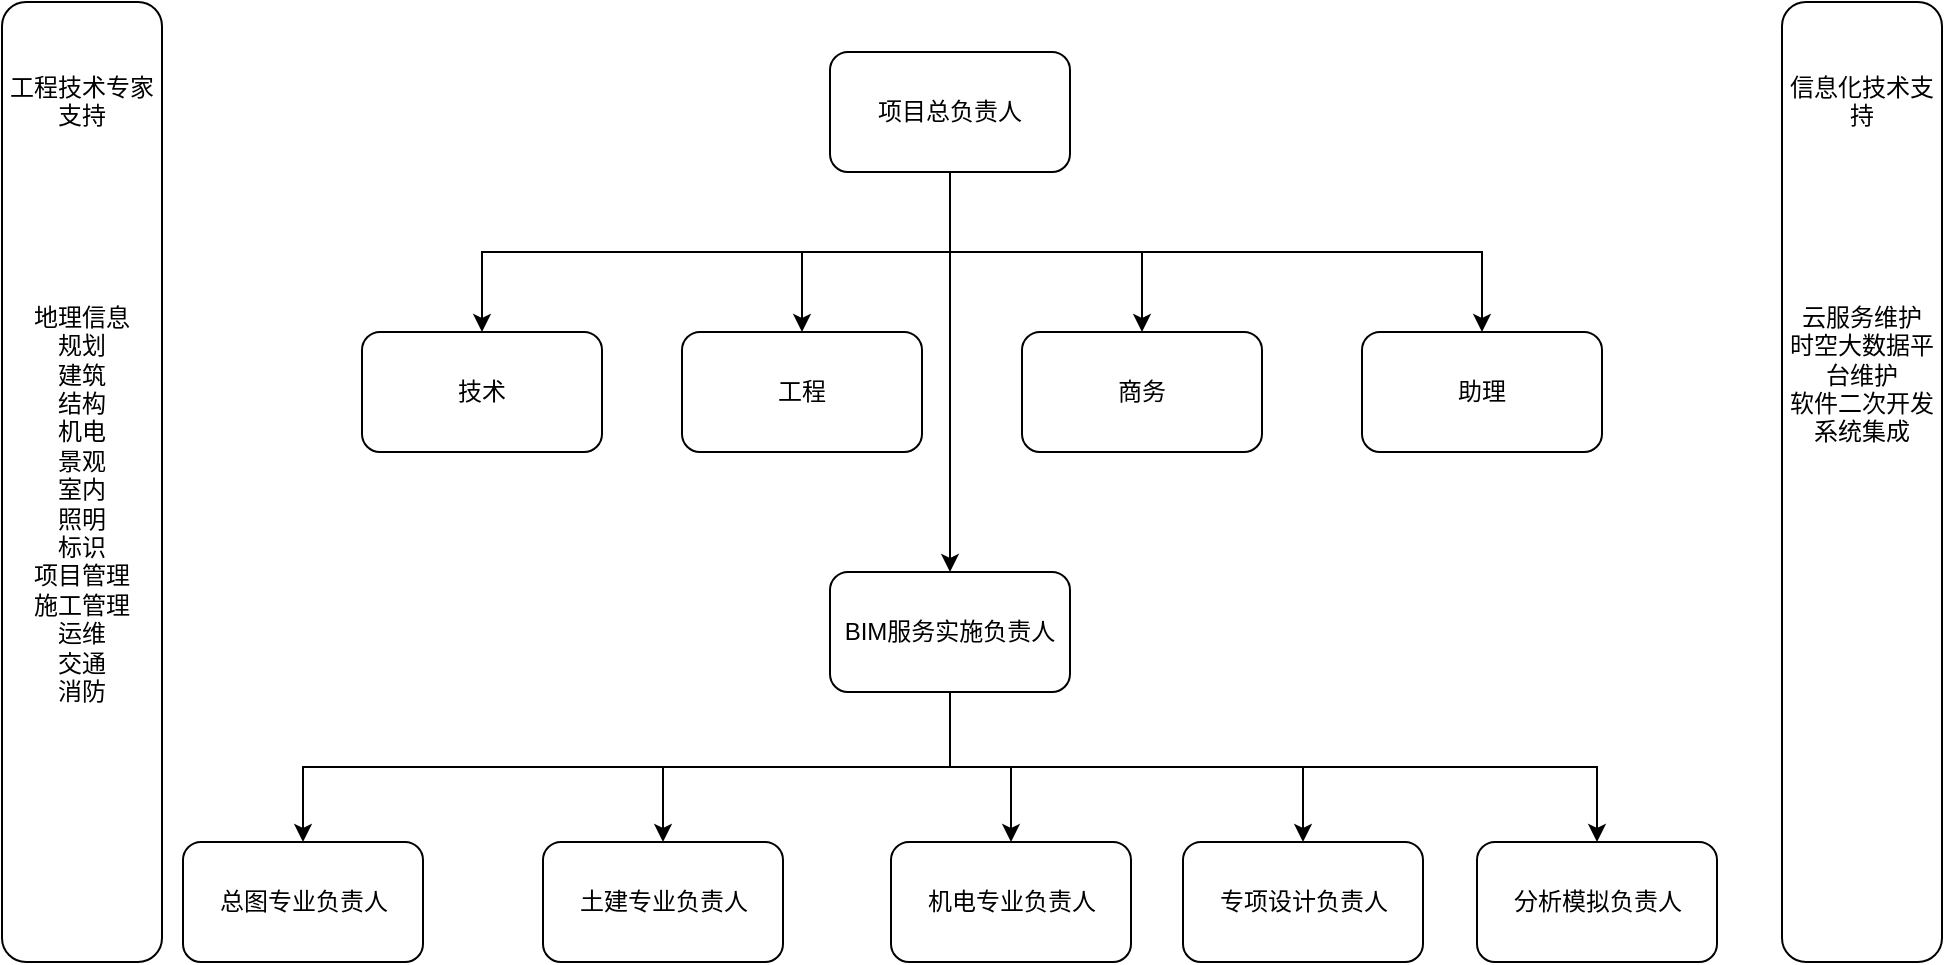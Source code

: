 <mxfile version="16.6.4" type="github">
  <diagram id="Q2HmtTXlxDsJjFdUvMVc" name="Page-1">
    <mxGraphModel dx="1422" dy="794" grid="1" gridSize="10" guides="1" tooltips="1" connect="1" arrows="1" fold="1" page="1" pageScale="1" pageWidth="827" pageHeight="1169" math="0" shadow="0">
      <root>
        <mxCell id="0" />
        <mxCell id="1" parent="0" />
        <mxCell id="B5RqDF4vkYCwVHz4ayuY-6" style="edgeStyle=orthogonalEdgeStyle;rounded=0;orthogonalLoop=1;jettySize=auto;html=1;" edge="1" parent="1" source="B5RqDF4vkYCwVHz4ayuY-1" target="B5RqDF4vkYCwVHz4ayuY-3">
          <mxGeometry relative="1" as="geometry" />
        </mxCell>
        <mxCell id="B5RqDF4vkYCwVHz4ayuY-7" style="edgeStyle=orthogonalEdgeStyle;rounded=0;orthogonalLoop=1;jettySize=auto;html=1;exitX=0.5;exitY=1;exitDx=0;exitDy=0;" edge="1" parent="1" source="B5RqDF4vkYCwVHz4ayuY-1" target="B5RqDF4vkYCwVHz4ayuY-2">
          <mxGeometry relative="1" as="geometry" />
        </mxCell>
        <mxCell id="B5RqDF4vkYCwVHz4ayuY-8" style="edgeStyle=orthogonalEdgeStyle;rounded=0;orthogonalLoop=1;jettySize=auto;html=1;" edge="1" parent="1" source="B5RqDF4vkYCwVHz4ayuY-1" target="B5RqDF4vkYCwVHz4ayuY-4">
          <mxGeometry relative="1" as="geometry" />
        </mxCell>
        <mxCell id="B5RqDF4vkYCwVHz4ayuY-9" style="edgeStyle=orthogonalEdgeStyle;rounded=0;orthogonalLoop=1;jettySize=auto;html=1;exitX=0.5;exitY=1;exitDx=0;exitDy=0;" edge="1" parent="1" source="B5RqDF4vkYCwVHz4ayuY-1" target="B5RqDF4vkYCwVHz4ayuY-5">
          <mxGeometry relative="1" as="geometry" />
        </mxCell>
        <mxCell id="B5RqDF4vkYCwVHz4ayuY-11" style="edgeStyle=orthogonalEdgeStyle;rounded=0;orthogonalLoop=1;jettySize=auto;html=1;" edge="1" parent="1" source="B5RqDF4vkYCwVHz4ayuY-1" target="B5RqDF4vkYCwVHz4ayuY-10">
          <mxGeometry relative="1" as="geometry" />
        </mxCell>
        <mxCell id="B5RqDF4vkYCwVHz4ayuY-1" value="项目总负责人" style="rounded=1;whiteSpace=wrap;html=1;" vertex="1" parent="1">
          <mxGeometry x="414" y="130" width="120" height="60" as="geometry" />
        </mxCell>
        <mxCell id="B5RqDF4vkYCwVHz4ayuY-2" value="技术" style="rounded=1;whiteSpace=wrap;html=1;" vertex="1" parent="1">
          <mxGeometry x="180" y="270" width="120" height="60" as="geometry" />
        </mxCell>
        <mxCell id="B5RqDF4vkYCwVHz4ayuY-3" value="工程" style="rounded=1;whiteSpace=wrap;html=1;" vertex="1" parent="1">
          <mxGeometry x="340" y="270" width="120" height="60" as="geometry" />
        </mxCell>
        <mxCell id="B5RqDF4vkYCwVHz4ayuY-4" value="商务" style="rounded=1;whiteSpace=wrap;html=1;" vertex="1" parent="1">
          <mxGeometry x="510" y="270" width="120" height="60" as="geometry" />
        </mxCell>
        <mxCell id="B5RqDF4vkYCwVHz4ayuY-5" value="助理" style="rounded=1;whiteSpace=wrap;html=1;" vertex="1" parent="1">
          <mxGeometry x="680" y="270" width="120" height="60" as="geometry" />
        </mxCell>
        <mxCell id="B5RqDF4vkYCwVHz4ayuY-18" style="edgeStyle=orthogonalEdgeStyle;rounded=0;orthogonalLoop=1;jettySize=auto;html=1;" edge="1" parent="1" source="B5RqDF4vkYCwVHz4ayuY-10" target="B5RqDF4vkYCwVHz4ayuY-14">
          <mxGeometry relative="1" as="geometry" />
        </mxCell>
        <mxCell id="B5RqDF4vkYCwVHz4ayuY-19" style="edgeStyle=orthogonalEdgeStyle;rounded=0;orthogonalLoop=1;jettySize=auto;html=1;exitX=0.5;exitY=1;exitDx=0;exitDy=0;" edge="1" parent="1" source="B5RqDF4vkYCwVHz4ayuY-10" target="B5RqDF4vkYCwVHz4ayuY-12">
          <mxGeometry relative="1" as="geometry" />
        </mxCell>
        <mxCell id="B5RqDF4vkYCwVHz4ayuY-20" style="edgeStyle=orthogonalEdgeStyle;rounded=0;orthogonalLoop=1;jettySize=auto;html=1;exitX=0.5;exitY=1;exitDx=0;exitDy=0;" edge="1" parent="1" source="B5RqDF4vkYCwVHz4ayuY-10" target="B5RqDF4vkYCwVHz4ayuY-15">
          <mxGeometry relative="1" as="geometry" />
        </mxCell>
        <mxCell id="B5RqDF4vkYCwVHz4ayuY-21" style="edgeStyle=orthogonalEdgeStyle;rounded=0;orthogonalLoop=1;jettySize=auto;html=1;exitX=0.5;exitY=1;exitDx=0;exitDy=0;" edge="1" parent="1" source="B5RqDF4vkYCwVHz4ayuY-10" target="B5RqDF4vkYCwVHz4ayuY-16">
          <mxGeometry relative="1" as="geometry" />
        </mxCell>
        <mxCell id="B5RqDF4vkYCwVHz4ayuY-22" style="edgeStyle=orthogonalEdgeStyle;rounded=0;orthogonalLoop=1;jettySize=auto;html=1;exitX=0.5;exitY=1;exitDx=0;exitDy=0;" edge="1" parent="1" source="B5RqDF4vkYCwVHz4ayuY-10" target="B5RqDF4vkYCwVHz4ayuY-17">
          <mxGeometry relative="1" as="geometry" />
        </mxCell>
        <mxCell id="B5RqDF4vkYCwVHz4ayuY-10" value="BIM服务实施负责人" style="rounded=1;whiteSpace=wrap;html=1;" vertex="1" parent="1">
          <mxGeometry x="414" y="390" width="120" height="60" as="geometry" />
        </mxCell>
        <mxCell id="B5RqDF4vkYCwVHz4ayuY-12" value="土建专业负责人" style="rounded=1;whiteSpace=wrap;html=1;" vertex="1" parent="1">
          <mxGeometry x="270.5" y="525" width="120" height="60" as="geometry" />
        </mxCell>
        <mxCell id="B5RqDF4vkYCwVHz4ayuY-14" value="机电专业负责人" style="rounded=1;whiteSpace=wrap;html=1;" vertex="1" parent="1">
          <mxGeometry x="444.5" y="525" width="120" height="60" as="geometry" />
        </mxCell>
        <mxCell id="B5RqDF4vkYCwVHz4ayuY-15" value="总图专业负责人" style="rounded=1;whiteSpace=wrap;html=1;" vertex="1" parent="1">
          <mxGeometry x="90.5" y="525" width="120" height="60" as="geometry" />
        </mxCell>
        <mxCell id="B5RqDF4vkYCwVHz4ayuY-16" value="专项设计负责人" style="rounded=1;whiteSpace=wrap;html=1;" vertex="1" parent="1">
          <mxGeometry x="590.5" y="525" width="120" height="60" as="geometry" />
        </mxCell>
        <mxCell id="B5RqDF4vkYCwVHz4ayuY-17" value="分析模拟负责人" style="rounded=1;whiteSpace=wrap;html=1;" vertex="1" parent="1">
          <mxGeometry x="737.5" y="525" width="120" height="60" as="geometry" />
        </mxCell>
        <mxCell id="B5RqDF4vkYCwVHz4ayuY-24" value="&lt;br&gt;&lt;br&gt;工程技术专家支持&lt;br&gt;&lt;br&gt;&lt;br&gt;&lt;br&gt;&lt;br&gt;&lt;br&gt;&lt;br&gt;地理信息&lt;br&gt;规划&lt;br&gt;建筑&lt;br&gt;结构&lt;br&gt;机电&lt;br&gt;景观&lt;br&gt;室内&lt;br&gt;照明&lt;br&gt;标识&lt;br&gt;项目管理&lt;br&gt;施工管理&lt;br&gt;运维&lt;br&gt;交通&lt;br&gt;消防" style="rounded=1;whiteSpace=wrap;html=1;verticalAlign=top;" vertex="1" parent="1">
          <mxGeometry y="105" width="80" height="480" as="geometry" />
        </mxCell>
        <mxCell id="B5RqDF4vkYCwVHz4ayuY-25" value="&lt;br&gt;&lt;br&gt;信息化技术支持&lt;br&gt;&lt;br&gt;&lt;br&gt;&lt;br&gt;&lt;br&gt;&lt;br&gt;&lt;br&gt;云服务维护&lt;br&gt;时空大数据平台维护&lt;br&gt;软件二次开发&lt;br&gt;系统集成" style="rounded=1;whiteSpace=wrap;html=1;verticalAlign=top;" vertex="1" parent="1">
          <mxGeometry x="890" y="105" width="80" height="480" as="geometry" />
        </mxCell>
      </root>
    </mxGraphModel>
  </diagram>
</mxfile>
